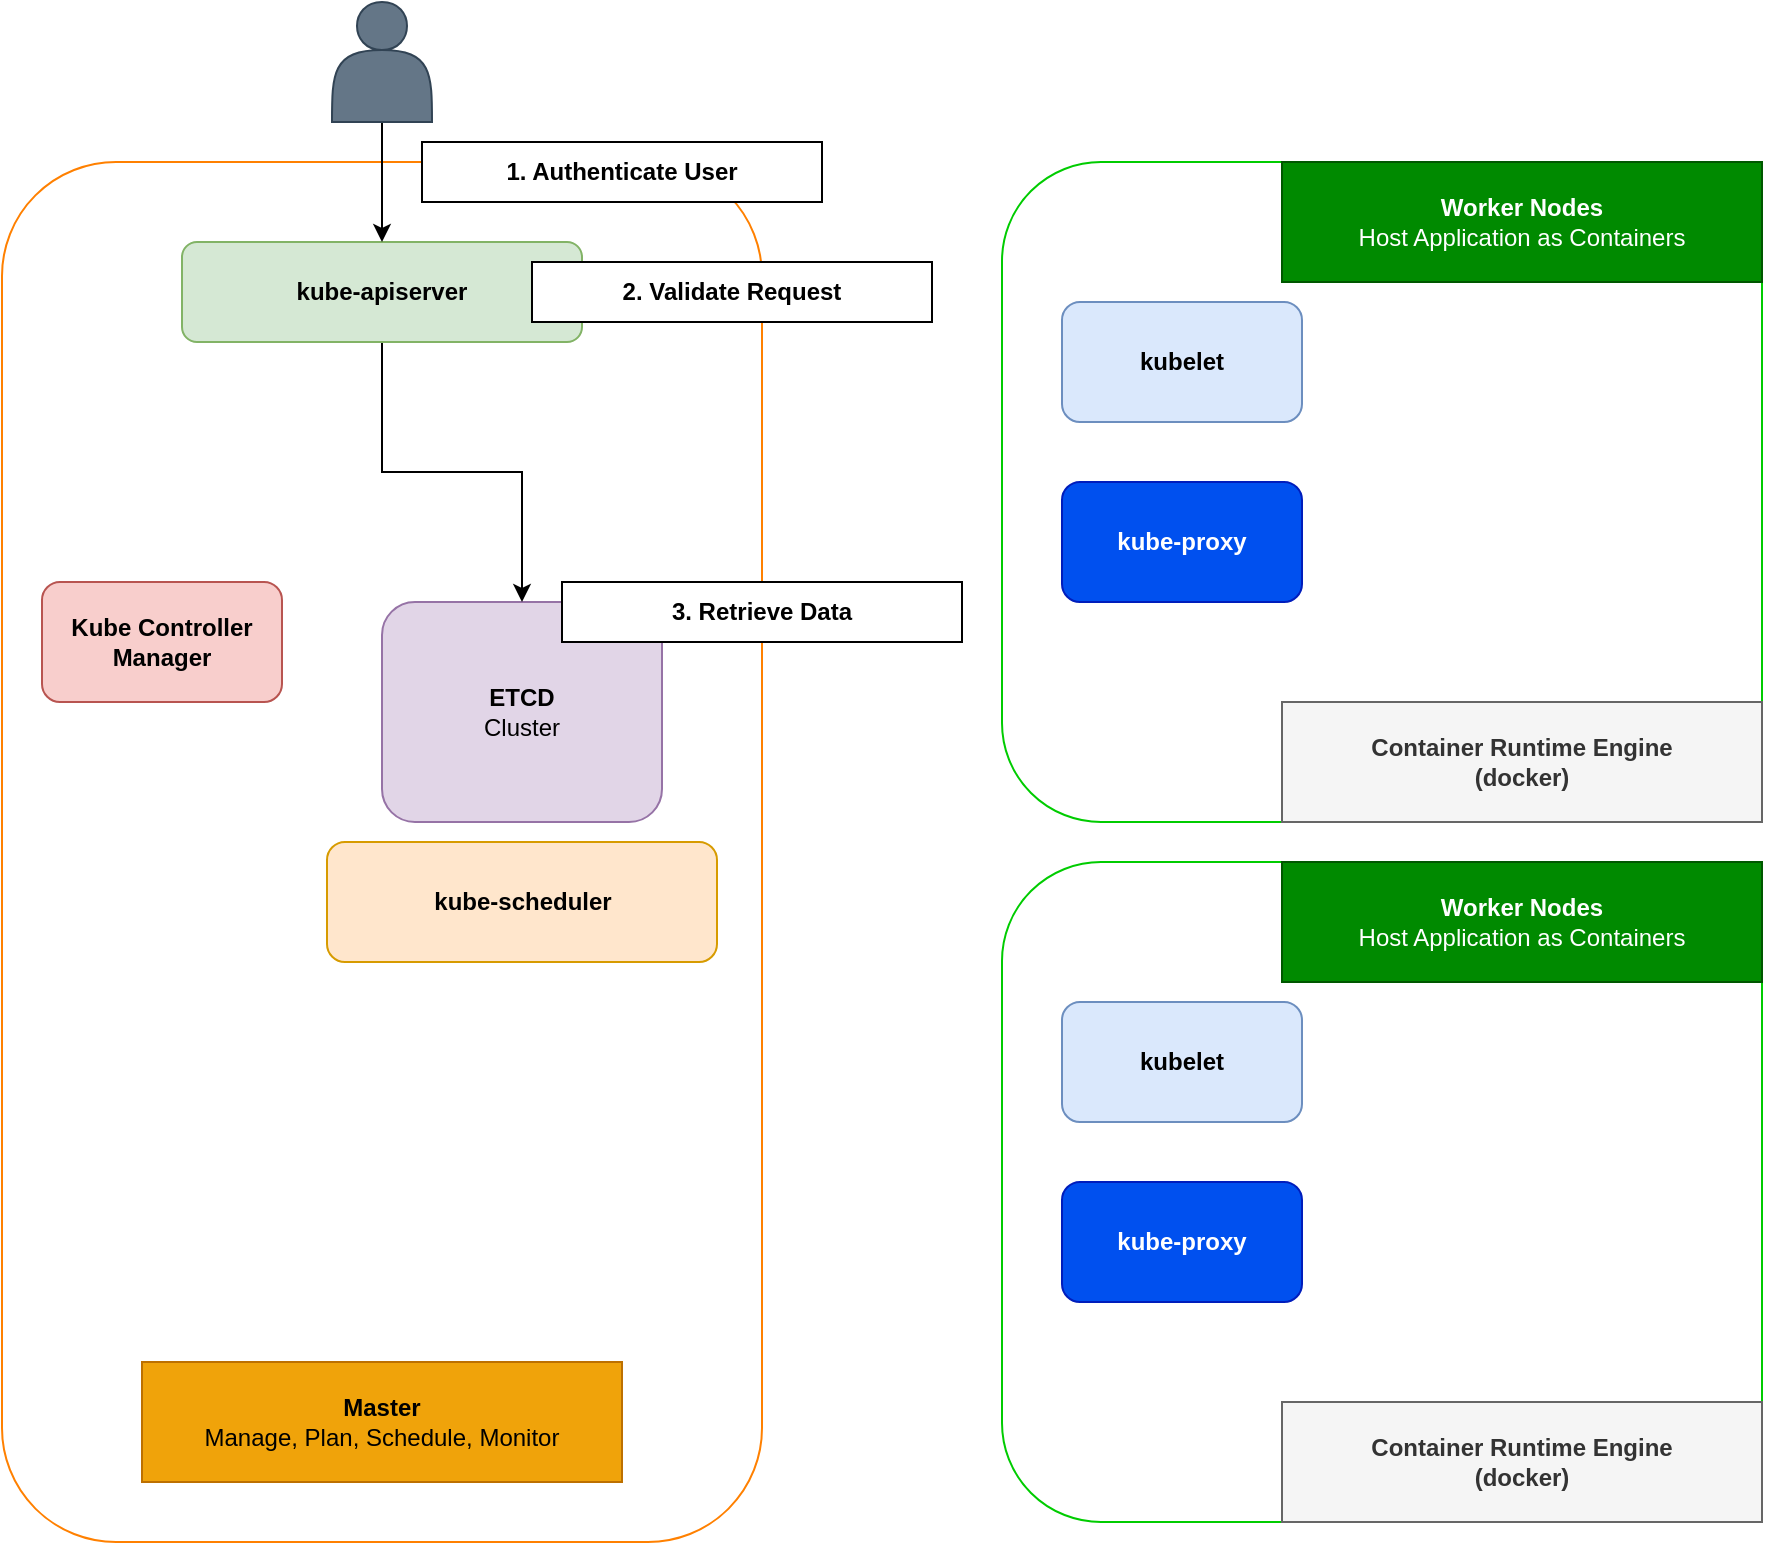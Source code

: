 <mxfile version="16.5.1" type="device"><diagram id="W1yNiUQM_mSkdiE1cx9r" name="Page-1"><mxGraphModel dx="1102" dy="929" grid="1" gridSize="10" guides="1" tooltips="1" connect="1" arrows="1" fold="1" page="1" pageScale="1" pageWidth="850" pageHeight="1100" math="0" shadow="0"><root><mxCell id="0"/><mxCell id="1" parent="0"/><mxCell id="hsabWK8U-B_YAROVdcar-5" value="" style="rounded=1;whiteSpace=wrap;html=1;strokeColor=#FF8000;" parent="1" vertex="1"><mxGeometry x="60" y="310" width="380" height="690" as="geometry"/></mxCell><mxCell id="hsabWK8U-B_YAROVdcar-6" value="&lt;b&gt;ETCD&lt;/b&gt;&lt;br&gt;Cluster" style="rounded=1;whiteSpace=wrap;html=1;fillColor=#e1d5e7;strokeColor=#9673a6;" parent="1" vertex="1"><mxGeometry x="250" y="530" width="140" height="110" as="geometry"/></mxCell><mxCell id="epM6Zsd2L1lentUx1zv0-8" style="edgeStyle=orthogonalEdgeStyle;rounded=0;orthogonalLoop=1;jettySize=auto;html=1;" edge="1" parent="1" source="hsabWK8U-B_YAROVdcar-7" target="hsabWK8U-B_YAROVdcar-6"><mxGeometry relative="1" as="geometry"/></mxCell><mxCell id="hsabWK8U-B_YAROVdcar-7" value="&lt;b&gt;kube-apiserver&lt;/b&gt;" style="rounded=1;whiteSpace=wrap;html=1;fillColor=#d5e8d4;strokeColor=#82b366;" parent="1" vertex="1"><mxGeometry x="150" y="350" width="200" height="50" as="geometry"/></mxCell><mxCell id="hsabWK8U-B_YAROVdcar-8" value="&lt;b&gt;Kube Controller Manager&lt;/b&gt;" style="rounded=1;whiteSpace=wrap;html=1;fillColor=#f8cecc;strokeColor=#b85450;" parent="1" vertex="1"><mxGeometry x="80" y="520" width="120" height="60" as="geometry"/></mxCell><mxCell id="hsabWK8U-B_YAROVdcar-9" value="&lt;b&gt;kube-scheduler&lt;/b&gt;" style="rounded=1;whiteSpace=wrap;html=1;fillColor=#ffe6cc;strokeColor=#d79b00;" parent="1" vertex="1"><mxGeometry x="222.5" y="650" width="195" height="60" as="geometry"/></mxCell><mxCell id="hsabWK8U-B_YAROVdcar-10" value="" style="rounded=1;whiteSpace=wrap;html=1;strokeColor=#00CC00;" parent="1" vertex="1"><mxGeometry x="560" y="310" width="380" height="330" as="geometry"/></mxCell><mxCell id="hsabWK8U-B_YAROVdcar-11" value="&lt;b&gt;kubelet&lt;/b&gt;" style="rounded=1;whiteSpace=wrap;html=1;fillColor=#dae8fc;strokeColor=#6c8ebf;" parent="1" vertex="1"><mxGeometry x="590" y="380" width="120" height="60" as="geometry"/></mxCell><mxCell id="hsabWK8U-B_YAROVdcar-12" value="&lt;b&gt;kube-proxy&lt;/b&gt;" style="rounded=1;whiteSpace=wrap;html=1;fillColor=#0050ef;fontColor=#ffffff;strokeColor=#001DBC;" parent="1" vertex="1"><mxGeometry x="590" y="470" width="120" height="60" as="geometry"/></mxCell><mxCell id="hsabWK8U-B_YAROVdcar-13" value="&lt;b&gt;Container Runtime Engine&lt;br&gt;(docker)&lt;br&gt;&lt;/b&gt;" style="rounded=0;whiteSpace=wrap;html=1;fillColor=#f5f5f5;fontColor=#333333;strokeColor=#666666;" parent="1" vertex="1"><mxGeometry x="700" y="580" width="240" height="60" as="geometry"/></mxCell><mxCell id="hsabWK8U-B_YAROVdcar-18" value="" style="rounded=1;whiteSpace=wrap;html=1;strokeColor=#00CC00;" parent="1" vertex="1"><mxGeometry x="560" y="660" width="380" height="330" as="geometry"/></mxCell><mxCell id="hsabWK8U-B_YAROVdcar-19" value="&lt;b&gt;kubelet&lt;/b&gt;" style="rounded=1;whiteSpace=wrap;html=1;fillColor=#dae8fc;strokeColor=#6c8ebf;" parent="1" vertex="1"><mxGeometry x="590" y="730" width="120" height="60" as="geometry"/></mxCell><mxCell id="hsabWK8U-B_YAROVdcar-20" value="&lt;b&gt;kube-proxy&lt;/b&gt;" style="rounded=1;whiteSpace=wrap;html=1;fillColor=#0050ef;fontColor=#ffffff;strokeColor=#001DBC;" parent="1" vertex="1"><mxGeometry x="590" y="820" width="120" height="60" as="geometry"/></mxCell><mxCell id="hsabWK8U-B_YAROVdcar-21" value="&lt;b&gt;Container Runtime Engine&lt;br&gt;(docker)&lt;br&gt;&lt;/b&gt;" style="rounded=0;whiteSpace=wrap;html=1;fillColor=#f5f5f5;fontColor=#333333;strokeColor=#666666;" parent="1" vertex="1"><mxGeometry x="700" y="930" width="240" height="60" as="geometry"/></mxCell><mxCell id="hsabWK8U-B_YAROVdcar-3" value="&lt;b&gt;Master&lt;/b&gt;&lt;br&gt;Manage, Plan, Schedule, Monitor" style="rounded=0;whiteSpace=wrap;html=1;fillColor=#f0a30a;strokeColor=#BD7000;fontColor=#000000;" parent="1" vertex="1"><mxGeometry x="130" y="910" width="240" height="60" as="geometry"/></mxCell><mxCell id="hsabWK8U-B_YAROVdcar-4" value="&lt;b&gt;Worker Nodes&lt;/b&gt;&lt;br&gt;Host Application as Containers" style="rounded=0;whiteSpace=wrap;html=1;fillColor=#008a00;fontColor=#ffffff;strokeColor=#005700;" parent="1" vertex="1"><mxGeometry x="700" y="660" width="240" height="60" as="geometry"/></mxCell><mxCell id="epM6Zsd2L1lentUx1zv0-1" value="&lt;b&gt;Worker Nodes&lt;/b&gt;&lt;br&gt;Host Application as Containers" style="rounded=0;whiteSpace=wrap;html=1;fillColor=#008a00;fontColor=#ffffff;strokeColor=#005700;" vertex="1" parent="1"><mxGeometry x="700" y="310" width="240" height="60" as="geometry"/></mxCell><mxCell id="epM6Zsd2L1lentUx1zv0-5" style="edgeStyle=orthogonalEdgeStyle;rounded=0;orthogonalLoop=1;jettySize=auto;html=1;" edge="1" parent="1" source="epM6Zsd2L1lentUx1zv0-3" target="hsabWK8U-B_YAROVdcar-7"><mxGeometry relative="1" as="geometry"/></mxCell><mxCell id="epM6Zsd2L1lentUx1zv0-3" value="" style="shape=actor;whiteSpace=wrap;html=1;fillColor=#647687;strokeColor=#314354;fontColor=#ffffff;" vertex="1" parent="1"><mxGeometry x="225" y="230" width="50" height="60" as="geometry"/></mxCell><mxCell id="epM6Zsd2L1lentUx1zv0-9" value="&lt;b&gt;1. Authenticate User&lt;/b&gt;" style="rounded=0;whiteSpace=wrap;html=1;strokeColor=#000000;" vertex="1" parent="1"><mxGeometry x="270" y="300" width="200" height="30" as="geometry"/></mxCell><mxCell id="epM6Zsd2L1lentUx1zv0-10" value="&lt;b&gt;2. Validate Request&lt;/b&gt;" style="rounded=0;whiteSpace=wrap;html=1;strokeColor=#000000;" vertex="1" parent="1"><mxGeometry x="325" y="360" width="200" height="30" as="geometry"/></mxCell><mxCell id="epM6Zsd2L1lentUx1zv0-11" value="&lt;b&gt;3. Retrieve Data&lt;/b&gt;" style="rounded=0;whiteSpace=wrap;html=1;strokeColor=#000000;" vertex="1" parent="1"><mxGeometry x="340" y="520" width="200" height="30" as="geometry"/></mxCell></root></mxGraphModel></diagram></mxfile>